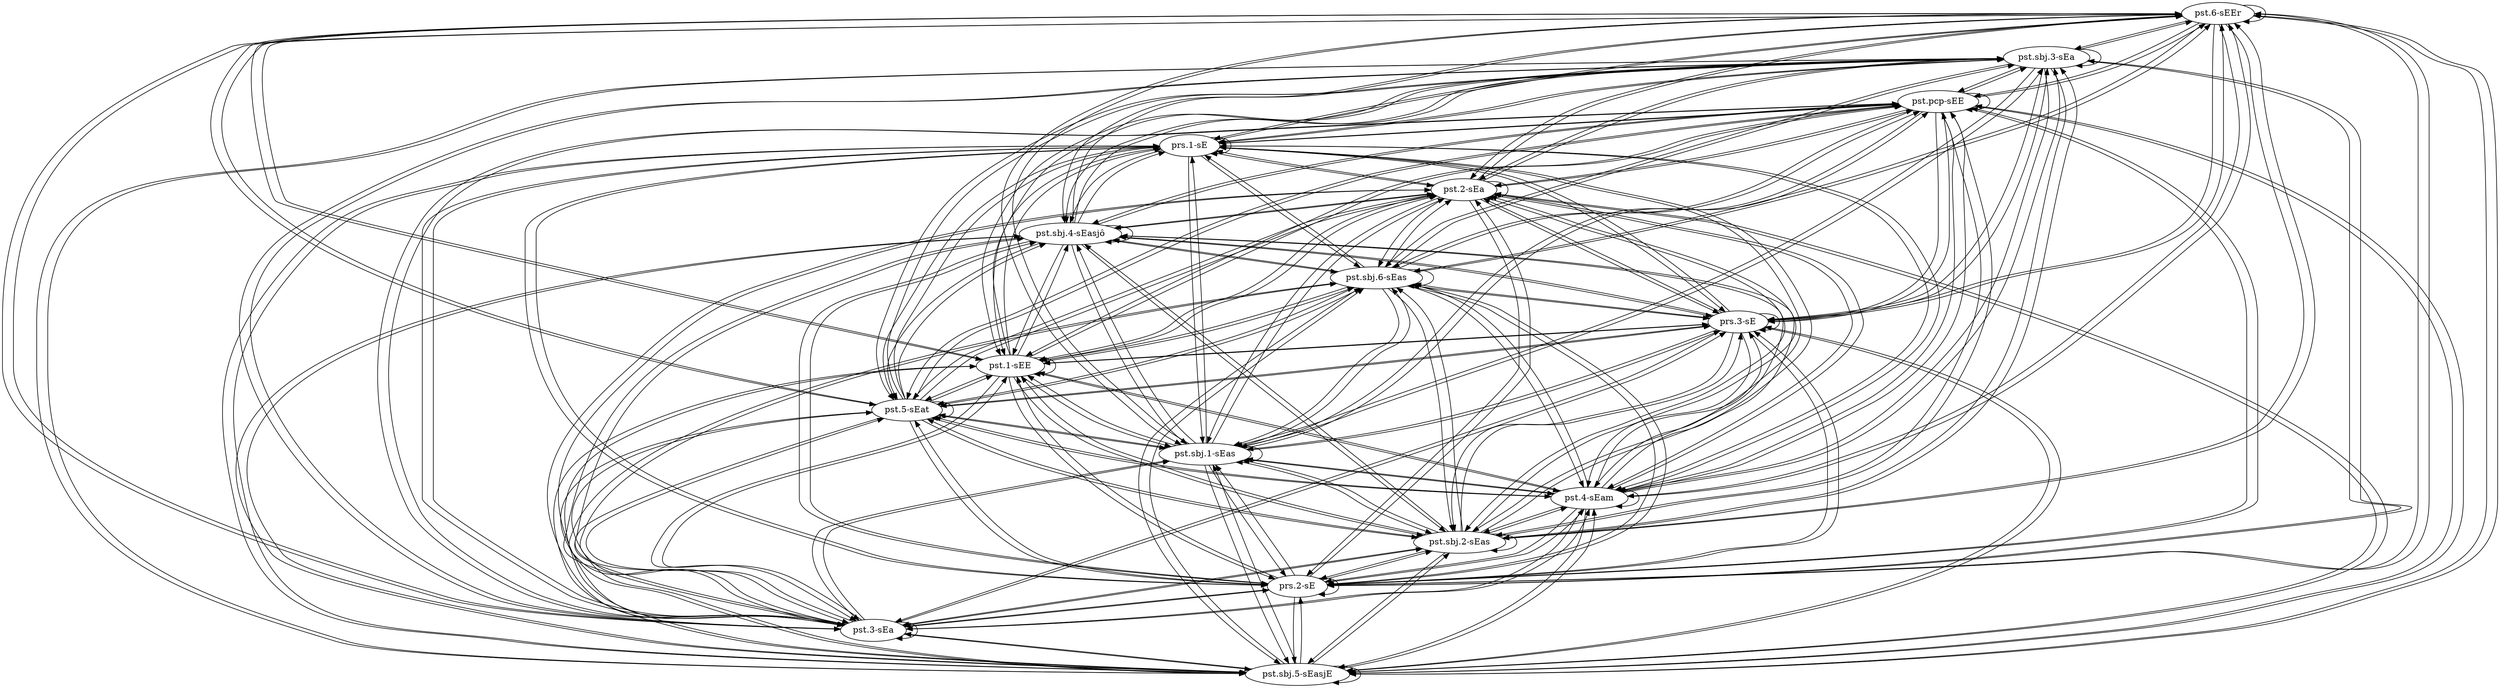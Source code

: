 digraph  {
	"pst.6-sEEr"	 [cell="pst.6",
		tense=pst,
		weight=0.09];
	"pst.6-sEEr" -> "pst.6-sEEr"	 [weight=0.09];
	"pst.sbj.3-sEa"	 [cell="pst.sbj.3",
		tense="pst.sbj",
		weight=0.09];
	"pst.6-sEEr" -> "pst.sbj.3-sEa"	 [weight=0.09];
	"pst.sbj.5-sEasjE"	 [cell="pst.sbj.5",
		tense="pst.sbj",
		weight=0.09];
	"pst.6-sEEr" -> "pst.sbj.5-sEasjE"	 [weight=0.09];
	"pst.3-sEa"	 [cell="pst.3",
		tense=pst,
		weight=0.09];
	"pst.6-sEEr" -> "pst.3-sEa"	 [weight=0.09];
	"prs.2-sE"	 [cell="prs.2",
		tense=prs,
		weight=1.0];
	"pst.6-sEEr" -> "prs.2-sE"	 [weight=1.0];
	"pst.sbj.2-sEas"	 [cell="pst.sbj.2",
		tense="pst.sbj",
		weight=0.09];
	"pst.6-sEEr" -> "pst.sbj.2-sEas"	 [weight=0.09];
	"pst.4-sEam"	 [cell="pst.4",
		tense=pst,
		weight=0.09];
	"pst.6-sEEr" -> "pst.4-sEam"	 [weight=0.09];
	"pst.sbj.1-sEas"	 [cell="pst.sbj.1",
		tense="pst.sbj",
		weight=0.09];
	"pst.6-sEEr" -> "pst.sbj.1-sEas"	 [weight=0.09];
	"pst.5-sEat"	 [cell="pst.5",
		tense=pst,
		weight=0.09];
	"pst.6-sEEr" -> "pst.5-sEat"	 [weight=0.09];
	"pst.1-sEE"	 [cell="pst.1",
		tense=pst,
		weight=0.09];
	"pst.6-sEEr" -> "pst.1-sEE"	 [weight=0.09];
	"prs.3-sE"	 [cell="prs.3",
		tense=prs,
		weight=1.0];
	"pst.6-sEEr" -> "prs.3-sE"	 [weight=1.0];
	"pst.sbj.6-sEas"	 [cell="pst.sbj.6",
		tense="pst.sbj",
		weight=0.09];
	"pst.6-sEEr" -> "pst.sbj.6-sEas"	 [weight=0.09];
	"pst.sbj.4-sEasjô"	 [cell="pst.sbj.4",
		tense="pst.sbj",
		weight=0.09];
	"pst.6-sEEr" -> "pst.sbj.4-sEasjô"	 [weight=0.09];
	"pst.2-sEa"	 [cell="pst.2",
		tense=pst,
		weight=0.09];
	"pst.6-sEEr" -> "pst.2-sEa"	 [weight=0.09];
	"prs.1-sE"	 [cell="prs.1",
		tense=prs,
		weight=1.0];
	"pst.6-sEEr" -> "prs.1-sE"	 [weight=1.0];
	"pst.pcp-sEE"	 [cell="pst.pcp",
		tense="pst.pcp",
		weight=0.07];
	"pst.6-sEEr" -> "pst.pcp-sEE"	 [weight=0.07];
	"pst.sbj.3-sEa" -> "pst.6-sEEr"	 [weight=0.09];
	"pst.sbj.3-sEa" -> "pst.sbj.3-sEa"	 [weight=0.09];
	"pst.sbj.3-sEa" -> "pst.sbj.5-sEasjE"	 [weight=0.09];
	"pst.sbj.3-sEa" -> "pst.3-sEa"	 [weight=0.09];
	"pst.sbj.3-sEa" -> "prs.2-sE"	 [weight=1.0];
	"pst.sbj.3-sEa" -> "pst.sbj.2-sEas"	 [weight=0.09];
	"pst.sbj.3-sEa" -> "pst.4-sEam"	 [weight=0.09];
	"pst.sbj.3-sEa" -> "pst.sbj.1-sEas"	 [weight=0.09];
	"pst.sbj.3-sEa" -> "pst.5-sEat"	 [weight=0.09];
	"pst.sbj.3-sEa" -> "pst.1-sEE"	 [weight=0.09];
	"pst.sbj.3-sEa" -> "prs.3-sE"	 [weight=1.0];
	"pst.sbj.3-sEa" -> "pst.sbj.6-sEas"	 [weight=0.09];
	"pst.sbj.3-sEa" -> "pst.sbj.4-sEasjô"	 [weight=0.09];
	"pst.sbj.3-sEa" -> "pst.2-sEa"	 [weight=0.09];
	"pst.sbj.3-sEa" -> "prs.1-sE"	 [weight=1.0];
	"pst.sbj.3-sEa" -> "pst.pcp-sEE"	 [weight=0.07];
	"pst.sbj.5-sEasjE" -> "pst.6-sEEr"	 [weight=0.09];
	"pst.sbj.5-sEasjE" -> "pst.sbj.3-sEa"	 [weight=0.09];
	"pst.sbj.5-sEasjE" -> "pst.sbj.5-sEasjE"	 [weight=0.09];
	"pst.sbj.5-sEasjE" -> "pst.3-sEa"	 [weight=0.09];
	"pst.sbj.5-sEasjE" -> "prs.2-sE"	 [weight=1.0];
	"pst.sbj.5-sEasjE" -> "pst.sbj.2-sEas"	 [weight=0.09];
	"pst.sbj.5-sEasjE" -> "pst.4-sEam"	 [weight=0.09];
	"pst.sbj.5-sEasjE" -> "pst.sbj.1-sEas"	 [weight=0.09];
	"pst.sbj.5-sEasjE" -> "pst.5-sEat"	 [weight=0.09];
	"pst.sbj.5-sEasjE" -> "pst.1-sEE"	 [weight=0.09];
	"pst.sbj.5-sEasjE" -> "prs.3-sE"	 [weight=1.0];
	"pst.sbj.5-sEasjE" -> "pst.sbj.6-sEas"	 [weight=0.09];
	"pst.sbj.5-sEasjE" -> "pst.sbj.4-sEasjô"	 [weight=0.09];
	"pst.sbj.5-sEasjE" -> "pst.2-sEa"	 [weight=0.09];
	"pst.sbj.5-sEasjE" -> "prs.1-sE"	 [weight=1.0];
	"pst.sbj.5-sEasjE" -> "pst.pcp-sEE"	 [weight=0.07];
	"pst.3-sEa" -> "pst.6-sEEr"	 [weight=0.09];
	"pst.3-sEa" -> "pst.sbj.3-sEa"	 [weight=0.09];
	"pst.3-sEa" -> "pst.sbj.5-sEasjE"	 [weight=0.09];
	"pst.3-sEa" -> "pst.3-sEa"	 [weight=0.09];
	"pst.3-sEa" -> "prs.2-sE"	 [weight=1.0];
	"pst.3-sEa" -> "pst.sbj.2-sEas"	 [weight=0.09];
	"pst.3-sEa" -> "pst.4-sEam"	 [weight=0.09];
	"pst.3-sEa" -> "pst.sbj.1-sEas"	 [weight=0.09];
	"pst.3-sEa" -> "pst.5-sEat"	 [weight=0.09];
	"pst.3-sEa" -> "pst.1-sEE"	 [weight=0.09];
	"pst.3-sEa" -> "prs.3-sE"	 [weight=1.0];
	"pst.3-sEa" -> "pst.sbj.6-sEas"	 [weight=0.09];
	"pst.3-sEa" -> "pst.sbj.4-sEasjô"	 [weight=0.09];
	"pst.3-sEa" -> "pst.2-sEa"	 [weight=0.09];
	"pst.3-sEa" -> "prs.1-sE"	 [weight=1.0];
	"pst.3-sEa" -> "pst.pcp-sEE"	 [weight=0.07];
	"prs.2-sE" -> "pst.6-sEEr"	 [weight=0.0153];
	"prs.2-sE" -> "pst.sbj.3-sEa"	 [weight=0.0153];
	"prs.2-sE" -> "pst.sbj.5-sEasjE"	 [weight=0.0153];
	"prs.2-sE" -> "pst.3-sEa"	 [weight=0.0153];
	"prs.2-sE" -> "prs.2-sE"	 [weight=1.0];
	"prs.2-sE" -> "pst.sbj.2-sEas"	 [weight=0.0153];
	"prs.2-sE" -> "pst.4-sEam"	 [weight=0.0153];
	"prs.2-sE" -> "pst.sbj.1-sEas"	 [weight=0.0153];
	"prs.2-sE" -> "pst.5-sEat"	 [weight=0.0153];
	"prs.2-sE" -> "pst.1-sEE"	 [weight=0.0153];
	"prs.2-sE" -> "prs.3-sE"	 [weight=1.0];
	"prs.2-sE" -> "pst.sbj.6-sEas"	 [weight=0.0153];
	"prs.2-sE" -> "pst.sbj.4-sEasjô"	 [weight=0.0153];
	"prs.2-sE" -> "pst.2-sEa"	 [weight=0.0153];
	"prs.2-sE" -> "prs.1-sE"	 [weight=1.0];
	"prs.2-sE" -> "pst.pcp-sEE"	 [weight=0.0105];
	"pst.sbj.2-sEas" -> "pst.6-sEEr"	 [weight=0.09];
	"pst.sbj.2-sEas" -> "pst.sbj.3-sEa"	 [weight=0.09];
	"pst.sbj.2-sEas" -> "pst.sbj.5-sEasjE"	 [weight=0.09];
	"pst.sbj.2-sEas" -> "pst.3-sEa"	 [weight=0.09];
	"pst.sbj.2-sEas" -> "prs.2-sE"	 [weight=1.0];
	"pst.sbj.2-sEas" -> "pst.sbj.2-sEas"	 [weight=0.09];
	"pst.sbj.2-sEas" -> "pst.4-sEam"	 [weight=0.09];
	"pst.sbj.2-sEas" -> "pst.sbj.1-sEas"	 [weight=0.09];
	"pst.sbj.2-sEas" -> "pst.5-sEat"	 [weight=0.09];
	"pst.sbj.2-sEas" -> "pst.1-sEE"	 [weight=0.09];
	"pst.sbj.2-sEas" -> "prs.3-sE"	 [weight=1.0];
	"pst.sbj.2-sEas" -> "pst.sbj.6-sEas"	 [weight=0.09];
	"pst.sbj.2-sEas" -> "pst.sbj.4-sEasjô"	 [weight=0.09];
	"pst.sbj.2-sEas" -> "pst.2-sEa"	 [weight=0.09];
	"pst.sbj.2-sEas" -> "prs.1-sE"	 [weight=1.0];
	"pst.sbj.2-sEas" -> "pst.pcp-sEE"	 [weight=0.07];
	"pst.4-sEam" -> "pst.6-sEEr"	 [weight=0.09];
	"pst.4-sEam" -> "pst.sbj.3-sEa"	 [weight=0.09];
	"pst.4-sEam" -> "pst.sbj.5-sEasjE"	 [weight=0.09];
	"pst.4-sEam" -> "pst.3-sEa"	 [weight=0.09];
	"pst.4-sEam" -> "prs.2-sE"	 [weight=1.0];
	"pst.4-sEam" -> "pst.sbj.2-sEas"	 [weight=0.09];
	"pst.4-sEam" -> "pst.4-sEam"	 [weight=0.09];
	"pst.4-sEam" -> "pst.sbj.1-sEas"	 [weight=0.09];
	"pst.4-sEam" -> "pst.5-sEat"	 [weight=0.09];
	"pst.4-sEam" -> "pst.1-sEE"	 [weight=0.09];
	"pst.4-sEam" -> "prs.3-sE"	 [weight=1.0];
	"pst.4-sEam" -> "pst.sbj.6-sEas"	 [weight=0.09];
	"pst.4-sEam" -> "pst.sbj.4-sEasjô"	 [weight=0.09];
	"pst.4-sEam" -> "pst.2-sEa"	 [weight=0.09];
	"pst.4-sEam" -> "prs.1-sE"	 [weight=1.0];
	"pst.4-sEam" -> "pst.pcp-sEE"	 [weight=0.07];
	"pst.sbj.1-sEas" -> "pst.6-sEEr"	 [weight=0.09];
	"pst.sbj.1-sEas" -> "pst.sbj.3-sEa"	 [weight=0.09];
	"pst.sbj.1-sEas" -> "pst.sbj.5-sEasjE"	 [weight=0.09];
	"pst.sbj.1-sEas" -> "pst.3-sEa"	 [weight=0.09];
	"pst.sbj.1-sEas" -> "prs.2-sE"	 [weight=1.0];
	"pst.sbj.1-sEas" -> "pst.sbj.2-sEas"	 [weight=0.09];
	"pst.sbj.1-sEas" -> "pst.4-sEam"	 [weight=0.09];
	"pst.sbj.1-sEas" -> "pst.sbj.1-sEas"	 [weight=0.09];
	"pst.sbj.1-sEas" -> "pst.5-sEat"	 [weight=0.09];
	"pst.sbj.1-sEas" -> "pst.1-sEE"	 [weight=0.09];
	"pst.sbj.1-sEas" -> "prs.3-sE"	 [weight=1.0];
	"pst.sbj.1-sEas" -> "pst.sbj.6-sEas"	 [weight=0.09];
	"pst.sbj.1-sEas" -> "pst.sbj.4-sEasjô"	 [weight=0.09];
	"pst.sbj.1-sEas" -> "pst.2-sEa"	 [weight=0.09];
	"pst.sbj.1-sEas" -> "prs.1-sE"	 [weight=1.0];
	"pst.sbj.1-sEas" -> "pst.pcp-sEE"	 [weight=0.07];
	"pst.5-sEat" -> "pst.6-sEEr"	 [weight=0.09];
	"pst.5-sEat" -> "pst.sbj.3-sEa"	 [weight=0.09];
	"pst.5-sEat" -> "pst.sbj.5-sEasjE"	 [weight=0.09];
	"pst.5-sEat" -> "pst.3-sEa"	 [weight=0.09];
	"pst.5-sEat" -> "prs.2-sE"	 [weight=1.0];
	"pst.5-sEat" -> "pst.sbj.2-sEas"	 [weight=0.09];
	"pst.5-sEat" -> "pst.4-sEam"	 [weight=0.09];
	"pst.5-sEat" -> "pst.sbj.1-sEas"	 [weight=0.09];
	"pst.5-sEat" -> "pst.5-sEat"	 [weight=0.09];
	"pst.5-sEat" -> "pst.1-sEE"	 [weight=0.09];
	"pst.5-sEat" -> "prs.3-sE"	 [weight=1.0];
	"pst.5-sEat" -> "pst.sbj.6-sEas"	 [weight=0.09];
	"pst.5-sEat" -> "pst.sbj.4-sEasjô"	 [weight=0.09];
	"pst.5-sEat" -> "pst.2-sEa"	 [weight=0.09];
	"pst.5-sEat" -> "prs.1-sE"	 [weight=1.0];
	"pst.5-sEat" -> "pst.pcp-sEE"	 [weight=0.07];
	"pst.1-sEE" -> "pst.6-sEEr"	 [weight=0.09];
	"pst.1-sEE" -> "pst.sbj.3-sEa"	 [weight=0.09];
	"pst.1-sEE" -> "pst.sbj.5-sEasjE"	 [weight=0.09];
	"pst.1-sEE" -> "pst.3-sEa"	 [weight=0.09];
	"pst.1-sEE" -> "prs.2-sE"	 [weight=1.0];
	"pst.1-sEE" -> "pst.sbj.2-sEas"	 [weight=0.09];
	"pst.1-sEE" -> "pst.4-sEam"	 [weight=0.09];
	"pst.1-sEE" -> "pst.sbj.1-sEas"	 [weight=0.09];
	"pst.1-sEE" -> "pst.5-sEat"	 [weight=0.09];
	"pst.1-sEE" -> "pst.1-sEE"	 [weight=0.09];
	"pst.1-sEE" -> "prs.3-sE"	 [weight=1.0];
	"pst.1-sEE" -> "pst.sbj.6-sEas"	 [weight=0.09];
	"pst.1-sEE" -> "pst.sbj.4-sEasjô"	 [weight=0.09];
	"pst.1-sEE" -> "pst.2-sEa"	 [weight=0.09];
	"pst.1-sEE" -> "prs.1-sE"	 [weight=1.0];
	"pst.1-sEE" -> "pst.pcp-sEE"	 [weight=0.07];
	"prs.3-sE" -> "pst.6-sEEr"	 [weight=0.0153];
	"prs.3-sE" -> "pst.sbj.3-sEa"	 [weight=0.0153];
	"prs.3-sE" -> "pst.sbj.5-sEasjE"	 [weight=0.0153];
	"prs.3-sE" -> "pst.3-sEa"	 [weight=0.0153];
	"prs.3-sE" -> "prs.2-sE"	 [weight=1.0];
	"prs.3-sE" -> "pst.sbj.2-sEas"	 [weight=0.0153];
	"prs.3-sE" -> "pst.4-sEam"	 [weight=0.0153];
	"prs.3-sE" -> "pst.sbj.1-sEas"	 [weight=0.0153];
	"prs.3-sE" -> "pst.5-sEat"	 [weight=0.0153];
	"prs.3-sE" -> "pst.1-sEE"	 [weight=0.0153];
	"prs.3-sE" -> "prs.3-sE"	 [weight=1.0];
	"prs.3-sE" -> "pst.sbj.6-sEas"	 [weight=0.0153];
	"prs.3-sE" -> "pst.sbj.4-sEasjô"	 [weight=0.0153];
	"prs.3-sE" -> "pst.2-sEa"	 [weight=0.0153];
	"prs.3-sE" -> "prs.1-sE"	 [weight=1.0];
	"prs.3-sE" -> "pst.pcp-sEE"	 [weight=0.0105];
	"pst.sbj.6-sEas" -> "pst.6-sEEr"	 [weight=0.09];
	"pst.sbj.6-sEas" -> "pst.sbj.3-sEa"	 [weight=0.09];
	"pst.sbj.6-sEas" -> "pst.sbj.5-sEasjE"	 [weight=0.09];
	"pst.sbj.6-sEas" -> "pst.3-sEa"	 [weight=0.09];
	"pst.sbj.6-sEas" -> "prs.2-sE"	 [weight=1.0];
	"pst.sbj.6-sEas" -> "pst.sbj.2-sEas"	 [weight=0.09];
	"pst.sbj.6-sEas" -> "pst.4-sEam"	 [weight=0.09];
	"pst.sbj.6-sEas" -> "pst.sbj.1-sEas"	 [weight=0.09];
	"pst.sbj.6-sEas" -> "pst.5-sEat"	 [weight=0.09];
	"pst.sbj.6-sEas" -> "pst.1-sEE"	 [weight=0.09];
	"pst.sbj.6-sEas" -> "prs.3-sE"	 [weight=1.0];
	"pst.sbj.6-sEas" -> "pst.sbj.6-sEas"	 [weight=0.09];
	"pst.sbj.6-sEas" -> "pst.sbj.4-sEasjô"	 [weight=0.09];
	"pst.sbj.6-sEas" -> "pst.2-sEa"	 [weight=0.09];
	"pst.sbj.6-sEas" -> "prs.1-sE"	 [weight=1.0];
	"pst.sbj.6-sEas" -> "pst.pcp-sEE"	 [weight=0.07];
	"pst.sbj.4-sEasjô" -> "pst.6-sEEr"	 [weight=0.09];
	"pst.sbj.4-sEasjô" -> "pst.sbj.3-sEa"	 [weight=0.09];
	"pst.sbj.4-sEasjô" -> "pst.sbj.5-sEasjE"	 [weight=0.09];
	"pst.sbj.4-sEasjô" -> "pst.3-sEa"	 [weight=0.09];
	"pst.sbj.4-sEasjô" -> "prs.2-sE"	 [weight=1.0];
	"pst.sbj.4-sEasjô" -> "pst.sbj.2-sEas"	 [weight=0.09];
	"pst.sbj.4-sEasjô" -> "pst.4-sEam"	 [weight=0.09];
	"pst.sbj.4-sEasjô" -> "pst.sbj.1-sEas"	 [weight=0.09];
	"pst.sbj.4-sEasjô" -> "pst.5-sEat"	 [weight=0.09];
	"pst.sbj.4-sEasjô" -> "pst.1-sEE"	 [weight=0.09];
	"pst.sbj.4-sEasjô" -> "prs.3-sE"	 [weight=1.0];
	"pst.sbj.4-sEasjô" -> "pst.sbj.6-sEas"	 [weight=0.09];
	"pst.sbj.4-sEasjô" -> "pst.sbj.4-sEasjô"	 [weight=0.09];
	"pst.sbj.4-sEasjô" -> "pst.2-sEa"	 [weight=0.09];
	"pst.sbj.4-sEasjô" -> "prs.1-sE"	 [weight=1.0];
	"pst.sbj.4-sEasjô" -> "pst.pcp-sEE"	 [weight=0.07];
	"pst.2-sEa" -> "pst.6-sEEr"	 [weight=0.09];
	"pst.2-sEa" -> "pst.sbj.3-sEa"	 [weight=0.09];
	"pst.2-sEa" -> "pst.sbj.5-sEasjE"	 [weight=0.09];
	"pst.2-sEa" -> "pst.3-sEa"	 [weight=0.09];
	"pst.2-sEa" -> "prs.2-sE"	 [weight=1.0];
	"pst.2-sEa" -> "pst.sbj.2-sEas"	 [weight=0.09];
	"pst.2-sEa" -> "pst.4-sEam"	 [weight=0.09];
	"pst.2-sEa" -> "pst.sbj.1-sEas"	 [weight=0.09];
	"pst.2-sEa" -> "pst.5-sEat"	 [weight=0.09];
	"pst.2-sEa" -> "pst.1-sEE"	 [weight=0.09];
	"pst.2-sEa" -> "prs.3-sE"	 [weight=1.0];
	"pst.2-sEa" -> "pst.sbj.6-sEas"	 [weight=0.09];
	"pst.2-sEa" -> "pst.sbj.4-sEasjô"	 [weight=0.09];
	"pst.2-sEa" -> "pst.2-sEa"	 [weight=0.09];
	"pst.2-sEa" -> "prs.1-sE"	 [weight=1.0];
	"pst.2-sEa" -> "pst.pcp-sEE"	 [weight=0.07];
	"prs.1-sE" -> "pst.6-sEEr"	 [weight=0.0153];
	"prs.1-sE" -> "pst.sbj.3-sEa"	 [weight=0.0153];
	"prs.1-sE" -> "pst.sbj.5-sEasjE"	 [weight=0.0153];
	"prs.1-sE" -> "pst.3-sEa"	 [weight=0.0153];
	"prs.1-sE" -> "prs.2-sE"	 [weight=1.0];
	"prs.1-sE" -> "pst.sbj.2-sEas"	 [weight=0.0153];
	"prs.1-sE" -> "pst.4-sEam"	 [weight=0.0153];
	"prs.1-sE" -> "pst.sbj.1-sEas"	 [weight=0.0153];
	"prs.1-sE" -> "pst.5-sEat"	 [weight=0.0153];
	"prs.1-sE" -> "pst.1-sEE"	 [weight=0.0153];
	"prs.1-sE" -> "prs.3-sE"	 [weight=1.0];
	"prs.1-sE" -> "pst.sbj.6-sEas"	 [weight=0.0153];
	"prs.1-sE" -> "pst.sbj.4-sEasjô"	 [weight=0.0153];
	"prs.1-sE" -> "pst.2-sEa"	 [weight=0.0153];
	"prs.1-sE" -> "prs.1-sE"	 [weight=1.0];
	"prs.1-sE" -> "pst.pcp-sEE"	 [weight=0.0105];
	"pst.pcp-sEE" -> "pst.6-sEEr"	 [weight=0.09];
	"pst.pcp-sEE" -> "pst.sbj.3-sEa"	 [weight=0.09];
	"pst.pcp-sEE" -> "pst.sbj.5-sEasjE"	 [weight=0.09];
	"pst.pcp-sEE" -> "pst.3-sEa"	 [weight=0.09];
	"pst.pcp-sEE" -> "prs.2-sE"	 [weight=1.0];
	"pst.pcp-sEE" -> "pst.sbj.2-sEas"	 [weight=0.09];
	"pst.pcp-sEE" -> "pst.4-sEam"	 [weight=0.09];
	"pst.pcp-sEE" -> "pst.sbj.1-sEas"	 [weight=0.09];
	"pst.pcp-sEE" -> "pst.5-sEat"	 [weight=0.09];
	"pst.pcp-sEE" -> "pst.1-sEE"	 [weight=0.09];
	"pst.pcp-sEE" -> "prs.3-sE"	 [weight=1.0];
	"pst.pcp-sEE" -> "pst.sbj.6-sEas"	 [weight=0.09];
	"pst.pcp-sEE" -> "pst.sbj.4-sEasjô"	 [weight=0.09];
	"pst.pcp-sEE" -> "pst.2-sEa"	 [weight=0.09];
	"pst.pcp-sEE" -> "prs.1-sE"	 [weight=1.0];
	"pst.pcp-sEE" -> "pst.pcp-sEE"	 [weight=0.07];
}
